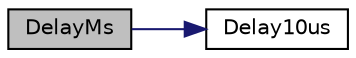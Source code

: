 digraph "DelayMs"
{
  edge [fontname="Helvetica",fontsize="10",labelfontname="Helvetica",labelfontsize="10"];
  node [fontname="Helvetica",fontsize="10",shape=record];
  rankdir="LR";
  Node1 [label="DelayMs",height=0.2,width=0.4,color="black", fillcolor="grey75", style="filled", fontcolor="black"];
  Node1 -> Node2 [color="midnightblue",fontsize="10",style="solid"];
  Node2 [label="Delay10us",height=0.2,width=0.4,color="black", fillcolor="white", style="filled",URL="$_time_delay_8c.html#a3cb8a560bf8ae1654a16eba8ffa4b386"];
}
